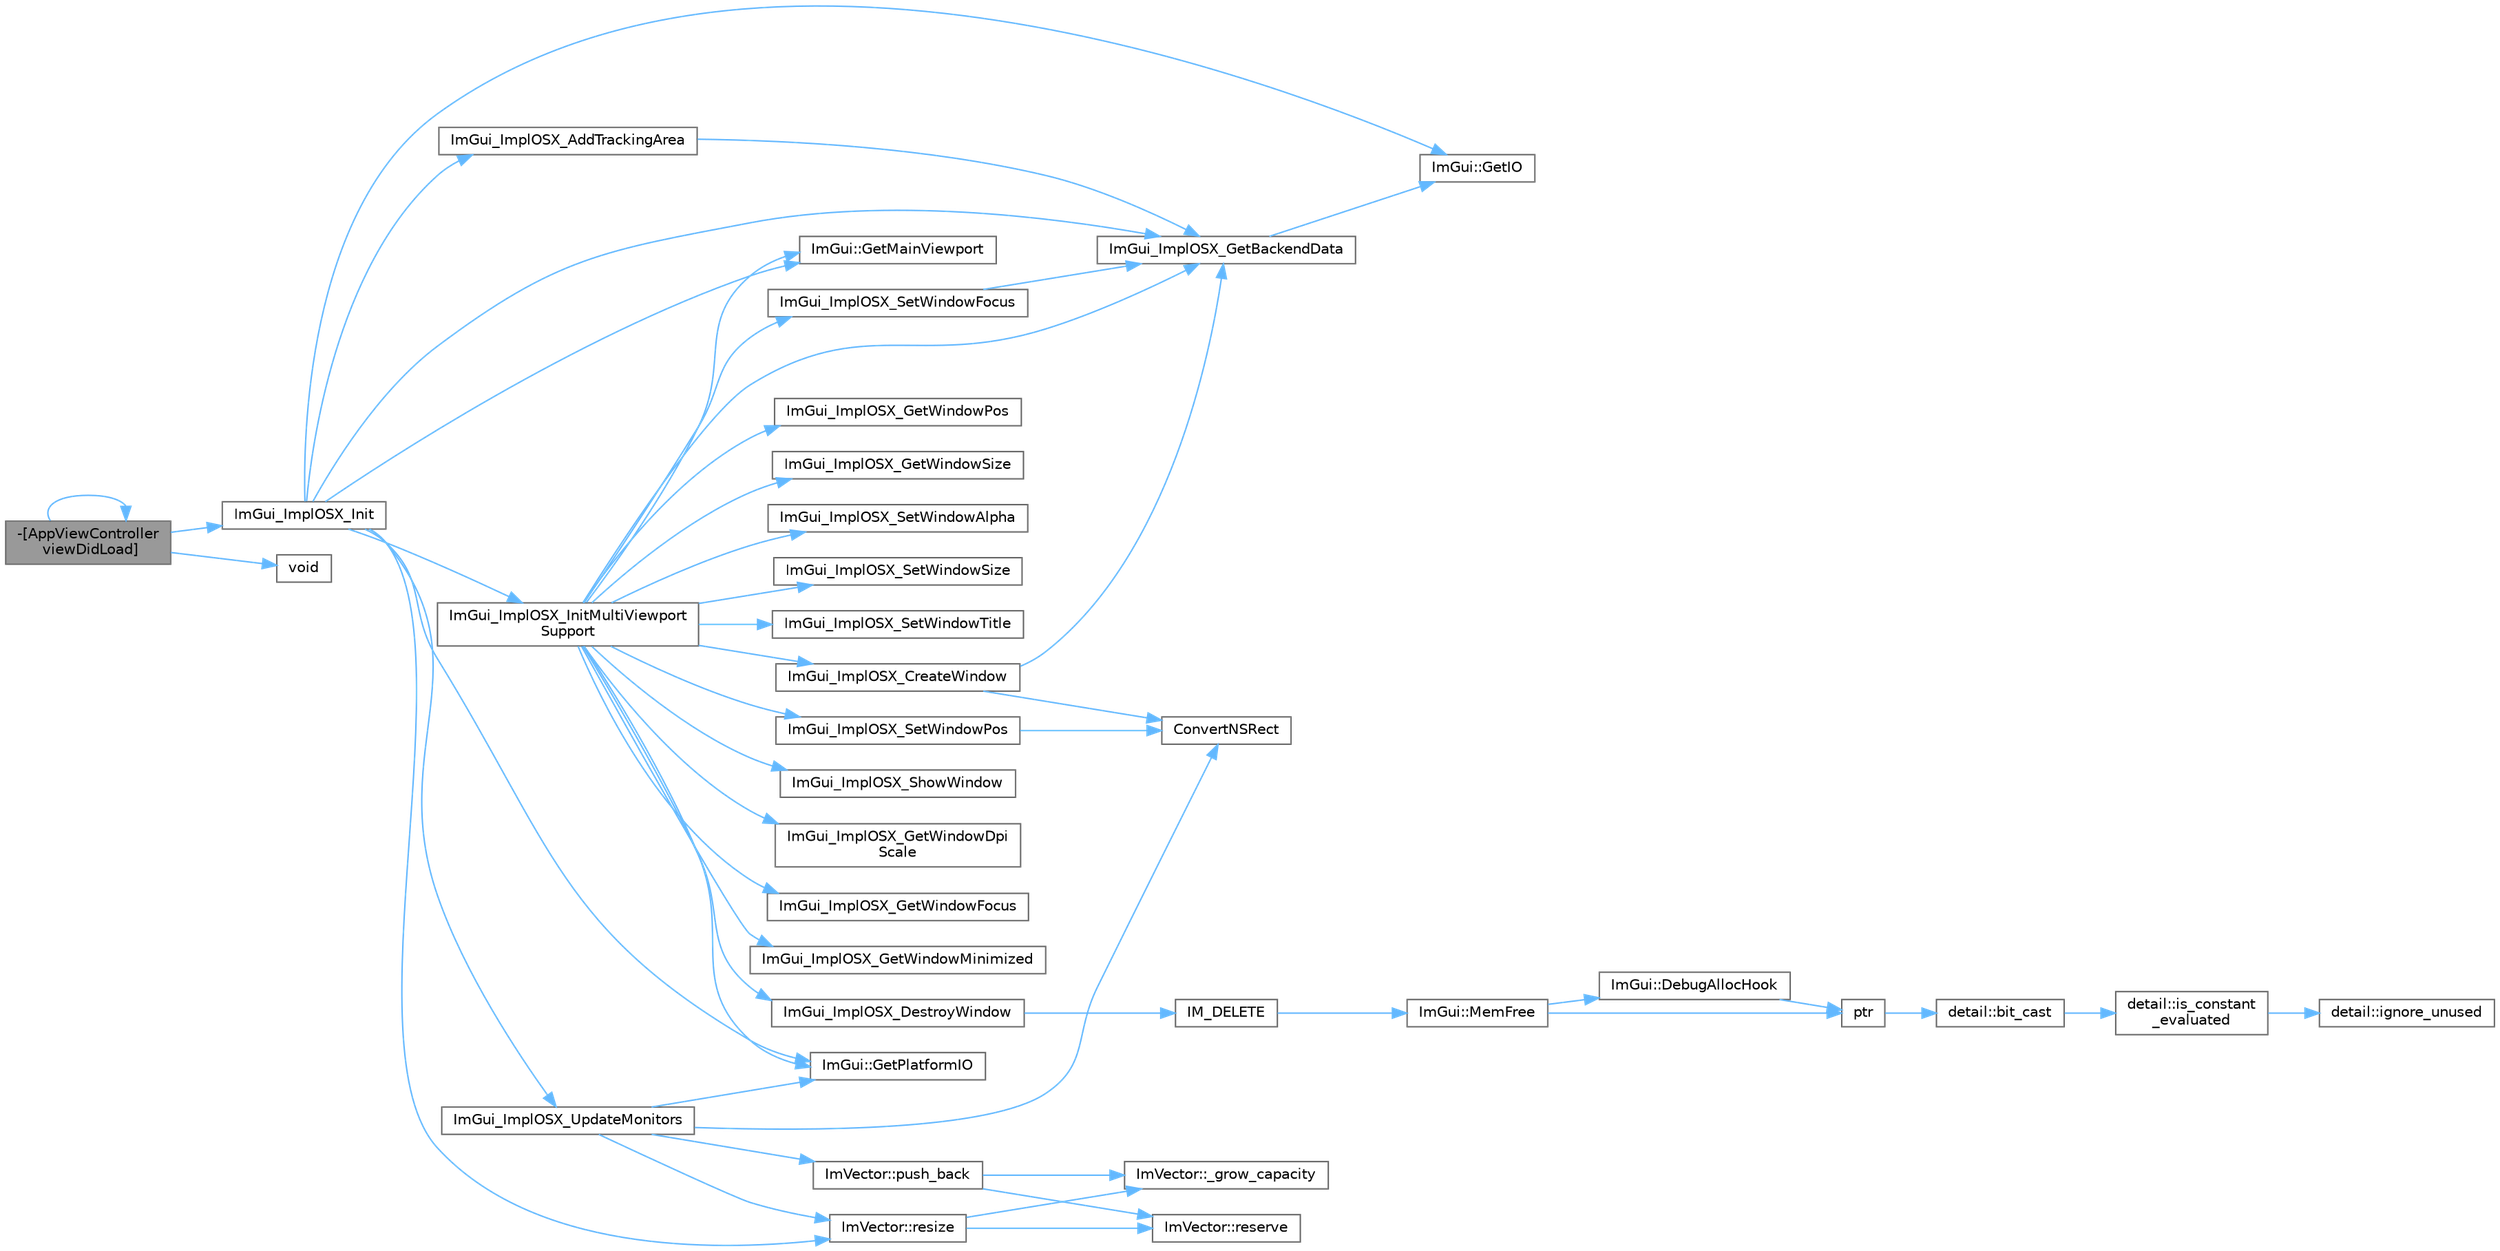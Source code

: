 digraph "-[AppViewController viewDidLoad]"
{
 // LATEX_PDF_SIZE
  bgcolor="transparent";
  edge [fontname=Helvetica,fontsize=10,labelfontname=Helvetica,labelfontsize=10];
  node [fontname=Helvetica,fontsize=10,shape=box,height=0.2,width=0.4];
  rankdir="LR";
  Node1 [id="Node000001",label="-[AppViewController\l viewDidLoad]",height=0.2,width=0.4,color="gray40", fillcolor="grey60", style="filled", fontcolor="black",tooltip=" "];
  Node1 -> Node2 [id="edge1_Node000001_Node000002",color="steelblue1",style="solid",tooltip=" "];
  Node2 [id="Node000002",label="ImGui_ImplOSX_Init",height=0.2,width=0.4,color="grey40", fillcolor="white", style="filled",URL="$imgui__impl__osx_8mm.html#ac4e94ef001edb88c5c2c0de165a18080",tooltip=" "];
  Node2 -> Node3 [id="edge2_Node000002_Node000003",color="steelblue1",style="solid",tooltip=" "];
  Node3 [id="Node000003",label="ImGui::GetIO",height=0.2,width=0.4,color="grey40", fillcolor="white", style="filled",URL="$namespace_im_gui.html#a3179e560812f878f3961ce803a5d9302",tooltip=" "];
  Node2 -> Node4 [id="edge3_Node000002_Node000004",color="steelblue1",style="solid",tooltip=" "];
  Node4 [id="Node000004",label="ImGui::GetMainViewport",height=0.2,width=0.4,color="grey40", fillcolor="white", style="filled",URL="$namespace_im_gui.html#a7bf620af1d66ee7d7b06701894d23e60",tooltip=" "];
  Node2 -> Node5 [id="edge4_Node000002_Node000005",color="steelblue1",style="solid",tooltip=" "];
  Node5 [id="Node000005",label="ImGui::GetPlatformIO",height=0.2,width=0.4,color="grey40", fillcolor="white", style="filled",URL="$namespace_im_gui.html#a3edc2b6129cbf1e8d247c6d03c344065",tooltip=" "];
  Node2 -> Node6 [id="edge5_Node000002_Node000006",color="steelblue1",style="solid",tooltip=" "];
  Node6 [id="Node000006",label="ImGui_ImplOSX_AddTrackingArea",height=0.2,width=0.4,color="grey40", fillcolor="white", style="filled",URL="$imgui__impl__osx_8mm.html#a96101a01a34ae90571efa82db1083cb6",tooltip=" "];
  Node6 -> Node7 [id="edge6_Node000006_Node000007",color="steelblue1",style="solid",tooltip=" "];
  Node7 [id="Node000007",label="ImGui_ImplOSX_GetBackendData",height=0.2,width=0.4,color="grey40", fillcolor="white", style="filled",URL="$imgui__impl__osx_8mm.html#affa8818676453b1aa697fc5b36b72188",tooltip=" "];
  Node7 -> Node3 [id="edge7_Node000007_Node000003",color="steelblue1",style="solid",tooltip=" "];
  Node2 -> Node7 [id="edge8_Node000002_Node000007",color="steelblue1",style="solid",tooltip=" "];
  Node2 -> Node8 [id="edge9_Node000002_Node000008",color="steelblue1",style="solid",tooltip=" "];
  Node8 [id="Node000008",label="ImGui_ImplOSX_InitMultiViewport\lSupport",height=0.2,width=0.4,color="grey40", fillcolor="white", style="filled",URL="$imgui__impl__osx_8mm.html#a3a38047d5f0545940be376ad170cbd3d",tooltip=" "];
  Node8 -> Node4 [id="edge10_Node000008_Node000004",color="steelblue1",style="solid",tooltip=" "];
  Node8 -> Node5 [id="edge11_Node000008_Node000005",color="steelblue1",style="solid",tooltip=" "];
  Node8 -> Node9 [id="edge12_Node000008_Node000009",color="steelblue1",style="solid",tooltip=" "];
  Node9 [id="Node000009",label="ImGui_ImplOSX_CreateWindow",height=0.2,width=0.4,color="grey40", fillcolor="white", style="filled",URL="$imgui__impl__osx_8mm.html#a9e383d9e6b5f74ea15de56d2a9385b97",tooltip=" "];
  Node9 -> Node10 [id="edge13_Node000009_Node000010",color="steelblue1",style="solid",tooltip=" "];
  Node10 [id="Node000010",label="ConvertNSRect",height=0.2,width=0.4,color="grey40", fillcolor="white", style="filled",URL="$imgui__impl__osx_8mm.html#afdf615d1011056bc5a6433fa1769326e",tooltip=" "];
  Node9 -> Node7 [id="edge14_Node000009_Node000007",color="steelblue1",style="solid",tooltip=" "];
  Node8 -> Node11 [id="edge15_Node000008_Node000011",color="steelblue1",style="solid",tooltip=" "];
  Node11 [id="Node000011",label="ImGui_ImplOSX_DestroyWindow",height=0.2,width=0.4,color="grey40", fillcolor="white", style="filled",URL="$imgui__impl__osx_8mm.html#a92d1f4bea0861b69a764bc42503c80cd",tooltip=" "];
  Node11 -> Node12 [id="edge16_Node000011_Node000012",color="steelblue1",style="solid",tooltip=" "];
  Node12 [id="Node000012",label="IM_DELETE",height=0.2,width=0.4,color="grey40", fillcolor="white", style="filled",URL="$imgui_8h.html#a3c856832c3fe1da8767a9353da3707e1",tooltip=" "];
  Node12 -> Node13 [id="edge17_Node000012_Node000013",color="steelblue1",style="solid",tooltip=" "];
  Node13 [id="Node000013",label="ImGui::MemFree",height=0.2,width=0.4,color="grey40", fillcolor="white", style="filled",URL="$namespace_im_gui.html#a269ec695c6e722ec3da85dae37f0675d",tooltip=" "];
  Node13 -> Node14 [id="edge18_Node000013_Node000014",color="steelblue1",style="solid",tooltip=" "];
  Node14 [id="Node000014",label="ImGui::DebugAllocHook",height=0.2,width=0.4,color="grey40", fillcolor="white", style="filled",URL="$namespace_im_gui.html#af81dc8d88fa2e5d0996163993f90ccf8",tooltip=" "];
  Node14 -> Node15 [id="edge19_Node000014_Node000015",color="steelblue1",style="solid",tooltip=" "];
  Node15 [id="Node000015",label="ptr",height=0.2,width=0.4,color="grey40", fillcolor="white", style="filled",URL="$spdlog_2include_2spdlog_2fmt_2bundled_2format_8h.html#adb6e274f8eb0b74b2865215e1b49c535",tooltip=" "];
  Node15 -> Node16 [id="edge20_Node000015_Node000016",color="steelblue1",style="solid",tooltip=" "];
  Node16 [id="Node000016",label="detail::bit_cast",height=0.2,width=0.4,color="grey40", fillcolor="white", style="filled",URL="$namespacedetail.html#a13855d666ae097f8d0343395183e3b47",tooltip=" "];
  Node16 -> Node17 [id="edge21_Node000016_Node000017",color="steelblue1",style="solid",tooltip=" "];
  Node17 [id="Node000017",label="detail::is_constant\l_evaluated",height=0.2,width=0.4,color="grey40", fillcolor="white", style="filled",URL="$namespacedetail.html#a75ed2634319883d038944529dbb954e2",tooltip=" "];
  Node17 -> Node18 [id="edge22_Node000017_Node000018",color="steelblue1",style="solid",tooltip=" "];
  Node18 [id="Node000018",label="detail::ignore_unused",height=0.2,width=0.4,color="grey40", fillcolor="white", style="filled",URL="$namespacedetail.html#a1fe84ebaf96215ce0665d95b3124c2df",tooltip=" "];
  Node13 -> Node15 [id="edge23_Node000013_Node000015",color="steelblue1",style="solid",tooltip=" "];
  Node8 -> Node7 [id="edge24_Node000008_Node000007",color="steelblue1",style="solid",tooltip=" "];
  Node8 -> Node19 [id="edge25_Node000008_Node000019",color="steelblue1",style="solid",tooltip=" "];
  Node19 [id="Node000019",label="ImGui_ImplOSX_GetWindowDpi\lScale",height=0.2,width=0.4,color="grey40", fillcolor="white", style="filled",URL="$imgui__impl__osx_8mm.html#a227958afe5855b93da9d946957117854",tooltip=" "];
  Node8 -> Node20 [id="edge26_Node000008_Node000020",color="steelblue1",style="solid",tooltip=" "];
  Node20 [id="Node000020",label="ImGui_ImplOSX_GetWindowFocus",height=0.2,width=0.4,color="grey40", fillcolor="white", style="filled",URL="$imgui__impl__osx_8mm.html#a802d53c90645e1c0c34b95728339b9be",tooltip=" "];
  Node8 -> Node21 [id="edge27_Node000008_Node000021",color="steelblue1",style="solid",tooltip=" "];
  Node21 [id="Node000021",label="ImGui_ImplOSX_GetWindowMinimized",height=0.2,width=0.4,color="grey40", fillcolor="white", style="filled",URL="$imgui__impl__osx_8mm.html#a64ebe478f7df93b202ecb30001de8e14",tooltip=" "];
  Node8 -> Node22 [id="edge28_Node000008_Node000022",color="steelblue1",style="solid",tooltip=" "];
  Node22 [id="Node000022",label="ImGui_ImplOSX_GetWindowPos",height=0.2,width=0.4,color="grey40", fillcolor="white", style="filled",URL="$imgui__impl__osx_8mm.html#a49e291c6063969b6740ae2c49a2818bf",tooltip=" "];
  Node8 -> Node23 [id="edge29_Node000008_Node000023",color="steelblue1",style="solid",tooltip=" "];
  Node23 [id="Node000023",label="ImGui_ImplOSX_GetWindowSize",height=0.2,width=0.4,color="grey40", fillcolor="white", style="filled",URL="$imgui__impl__osx_8mm.html#ad0b2c38c00329ac63bd9bb5d873523d8",tooltip=" "];
  Node8 -> Node24 [id="edge30_Node000008_Node000024",color="steelblue1",style="solid",tooltip=" "];
  Node24 [id="Node000024",label="ImGui_ImplOSX_SetWindowAlpha",height=0.2,width=0.4,color="grey40", fillcolor="white", style="filled",URL="$imgui__impl__osx_8mm.html#ae31713802f31c3bd08b35c5aa2a729d9",tooltip=" "];
  Node8 -> Node25 [id="edge31_Node000008_Node000025",color="steelblue1",style="solid",tooltip=" "];
  Node25 [id="Node000025",label="ImGui_ImplOSX_SetWindowFocus",height=0.2,width=0.4,color="grey40", fillcolor="white", style="filled",URL="$imgui__impl__osx_8mm.html#ace32704fedc1d309ccf0015f7ed6b63b",tooltip=" "];
  Node25 -> Node7 [id="edge32_Node000025_Node000007",color="steelblue1",style="solid",tooltip=" "];
  Node8 -> Node26 [id="edge33_Node000008_Node000026",color="steelblue1",style="solid",tooltip=" "];
  Node26 [id="Node000026",label="ImGui_ImplOSX_SetWindowPos",height=0.2,width=0.4,color="grey40", fillcolor="white", style="filled",URL="$imgui__impl__osx_8mm.html#a47a8b80f4c88e6fd7d3cad86073b72c5",tooltip=" "];
  Node26 -> Node10 [id="edge34_Node000026_Node000010",color="steelblue1",style="solid",tooltip=" "];
  Node8 -> Node27 [id="edge35_Node000008_Node000027",color="steelblue1",style="solid",tooltip=" "];
  Node27 [id="Node000027",label="ImGui_ImplOSX_SetWindowSize",height=0.2,width=0.4,color="grey40", fillcolor="white", style="filled",URL="$imgui__impl__osx_8mm.html#a2b5c744fa7f037ace50c8e1f156450ab",tooltip=" "];
  Node8 -> Node28 [id="edge36_Node000008_Node000028",color="steelblue1",style="solid",tooltip=" "];
  Node28 [id="Node000028",label="ImGui_ImplOSX_SetWindowTitle",height=0.2,width=0.4,color="grey40", fillcolor="white", style="filled",URL="$imgui__impl__osx_8mm.html#a1745515f3ab961ed6b6d57e98af1e5a6",tooltip=" "];
  Node8 -> Node29 [id="edge37_Node000008_Node000029",color="steelblue1",style="solid",tooltip=" "];
  Node29 [id="Node000029",label="ImGui_ImplOSX_ShowWindow",height=0.2,width=0.4,color="grey40", fillcolor="white", style="filled",URL="$imgui__impl__osx_8mm.html#ab5a4917d5427efca40c5756f99817fa7",tooltip=" "];
  Node2 -> Node30 [id="edge38_Node000002_Node000030",color="steelblue1",style="solid",tooltip=" "];
  Node30 [id="Node000030",label="ImGui_ImplOSX_UpdateMonitors",height=0.2,width=0.4,color="grey40", fillcolor="white", style="filled",URL="$imgui__impl__osx_8mm.html#a840ead4e254a8c240f8c6453556f8b48",tooltip=" "];
  Node30 -> Node10 [id="edge39_Node000030_Node000010",color="steelblue1",style="solid",tooltip=" "];
  Node30 -> Node5 [id="edge40_Node000030_Node000005",color="steelblue1",style="solid",tooltip=" "];
  Node30 -> Node31 [id="edge41_Node000030_Node000031",color="steelblue1",style="solid",tooltip=" "];
  Node31 [id="Node000031",label="ImVector::push_back",height=0.2,width=0.4,color="grey40", fillcolor="white", style="filled",URL="$struct_im_vector.html#aab5df48e0711a48bd12f3206e08c4108",tooltip=" "];
  Node31 -> Node32 [id="edge42_Node000031_Node000032",color="steelblue1",style="solid",tooltip=" "];
  Node32 [id="Node000032",label="ImVector::_grow_capacity",height=0.2,width=0.4,color="grey40", fillcolor="white", style="filled",URL="$struct_im_vector.html#a3a097635d464b1b70dc7d59996a88b28",tooltip=" "];
  Node31 -> Node33 [id="edge43_Node000031_Node000033",color="steelblue1",style="solid",tooltip=" "];
  Node33 [id="Node000033",label="ImVector::reserve",height=0.2,width=0.4,color="grey40", fillcolor="white", style="filled",URL="$struct_im_vector.html#a0f14f5736c3372157856eebb67123b75",tooltip=" "];
  Node30 -> Node34 [id="edge44_Node000030_Node000034",color="steelblue1",style="solid",tooltip=" "];
  Node34 [id="Node000034",label="ImVector::resize",height=0.2,width=0.4,color="grey40", fillcolor="white", style="filled",URL="$struct_im_vector.html#ac371dd62e56ae486b1a5038cf07eee56",tooltip=" "];
  Node34 -> Node32 [id="edge45_Node000034_Node000032",color="steelblue1",style="solid",tooltip=" "];
  Node34 -> Node33 [id="edge46_Node000034_Node000033",color="steelblue1",style="solid",tooltip=" "];
  Node2 -> Node34 [id="edge47_Node000002_Node000034",color="steelblue1",style="solid",tooltip=" "];
  Node1 -> Node1 [id="edge48_Node000001_Node000001",color="steelblue1",style="solid",tooltip=" "];
  Node1 -> Node35 [id="edge49_Node000001_Node000035",color="steelblue1",style="solid",tooltip=" "];
  Node35 [id="Node000035",label="void",height=0.2,width=0.4,color="grey40", fillcolor="white", style="filled",URL="$mimalloc_8h.html#a9d6d8aef94ac19034a5f163606f84830",tooltip=" "];
}
